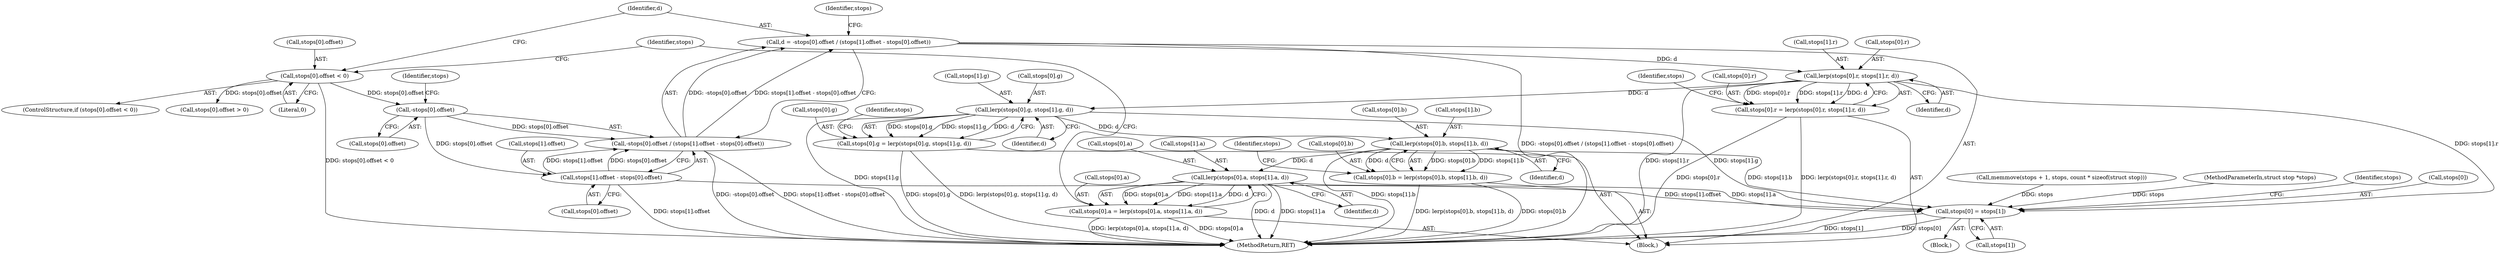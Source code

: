 digraph "0_ghostscript_60dabde18d7fe12b19da8b509bdfee9cc886aafc_2@pointer" {
"1000475" [label="(Call,lerp(stops[0].r, stops[1].r, d))"];
"1000442" [label="(Call,d = -stops[0].offset / (stops[1].offset - stops[0].offset))"];
"1000444" [label="(Call,-stops[0].offset / (stops[1].offset - stops[0].offset))"];
"1000445" [label="(Call,-stops[0].offset)"];
"1000433" [label="(Call,stops[0].offset < 0)"];
"1000451" [label="(Call,stops[1].offset - stops[0].offset)"];
"1000469" [label="(Call,stops[0].r = lerp(stops[0].r, stops[1].r, d))"];
"1000493" [label="(Call,lerp(stops[0].g, stops[1].g, d))"];
"1000487" [label="(Call,stops[0].g = lerp(stops[0].g, stops[1].g, d))"];
"1000511" [label="(Call,lerp(stops[0].b, stops[1].b, d))"];
"1000505" [label="(Call,stops[0].b = lerp(stops[0].b, stops[1].b, d))"];
"1000529" [label="(Call,lerp(stops[0].a, stops[1].a, d))"];
"1000523" [label="(Call,stops[0].a = lerp(stops[0].a, stops[1].a, d))"];
"1000703" [label="(Call,stops[0] = stops[1])"];
"1000481" [label="(Call,stops[1].r)"];
"1000444" [label="(Call,-stops[0].offset / (stops[1].offset - stops[0].offset))"];
"1000439" [label="(Literal,0)"];
"1000512" [label="(Call,stops[0].b)"];
"1000750" [label="(MethodReturn,RET)"];
"1000486" [label="(Identifier,d)"];
"1000445" [label="(Call,-stops[0].offset)"];
"1000490" [label="(Identifier,stops)"];
"1000526" [label="(Identifier,stops)"];
"1000693" [label="(Block,)"];
"1000475" [label="(Call,lerp(stops[0].r, stops[1].r, d))"];
"1000522" [label="(Identifier,d)"];
"1000446" [label="(Call,stops[0].offset)"];
"1000540" [label="(Identifier,d)"];
"1000530" [label="(Call,stops[0].a)"];
"1000545" [label="(Identifier,stops)"];
"1000487" [label="(Call,stops[0].g = lerp(stops[0].g, stops[1].g, d))"];
"1000517" [label="(Call,stops[1].b)"];
"1000499" [label="(Call,stops[1].g)"];
"1000694" [label="(Call,memmove(stops + 1, stops, count * sizeof(struct stop)))"];
"1000505" [label="(Call,stops[0].b = lerp(stops[0].b, stops[1].b, d))"];
"1000443" [label="(Identifier,d)"];
"1000529" [label="(Call,lerp(stops[0].a, stops[1].a, d))"];
"1000504" [label="(Identifier,d)"];
"1000535" [label="(Call,stops[1].a)"];
"1000432" [label="(ControlStructure,if (stops[0].offset < 0))"];
"1000113" [label="(MethodParameterIn,struct stop *stops)"];
"1000457" [label="(Call,stops[0].offset)"];
"1000465" [label="(Identifier,stops)"];
"1000494" [label="(Call,stops[0].g)"];
"1000488" [label="(Call,stops[0].g)"];
"1000452" [label="(Call,stops[1].offset)"];
"1000511" [label="(Call,lerp(stops[0].b, stops[1].b, d))"];
"1000508" [label="(Identifier,stops)"];
"1000707" [label="(Call,stops[1])"];
"1000506" [label="(Call,stops[0].b)"];
"1000433" [label="(Call,stops[0].offset < 0)"];
"1000470" [label="(Call,stops[0].r)"];
"1000476" [label="(Call,stops[0].r)"];
"1000451" [label="(Call,stops[1].offset - stops[0].offset)"];
"1000713" [label="(Identifier,stops)"];
"1000454" [label="(Identifier,stops)"];
"1000493" [label="(Call,lerp(stops[0].g, stops[1].g, d))"];
"1000434" [label="(Call,stops[0].offset)"];
"1000704" [label="(Call,stops[0])"];
"1000469" [label="(Call,stops[0].r = lerp(stops[0].r, stops[1].r, d))"];
"1000440" [label="(Block,)"];
"1000524" [label="(Call,stops[0].a)"];
"1000442" [label="(Call,d = -stops[0].offset / (stops[1].offset - stops[0].offset))"];
"1000703" [label="(Call,stops[0] = stops[1])"];
"1000686" [label="(Call,stops[0].offset > 0)"];
"1000523" [label="(Call,stops[0].a = lerp(stops[0].a, stops[1].a, d))"];
"1000475" -> "1000469"  [label="AST: "];
"1000475" -> "1000486"  [label="CFG: "];
"1000476" -> "1000475"  [label="AST: "];
"1000481" -> "1000475"  [label="AST: "];
"1000486" -> "1000475"  [label="AST: "];
"1000469" -> "1000475"  [label="CFG: "];
"1000475" -> "1000750"  [label="DDG: stops[1].r"];
"1000475" -> "1000469"  [label="DDG: stops[0].r"];
"1000475" -> "1000469"  [label="DDG: stops[1].r"];
"1000475" -> "1000469"  [label="DDG: d"];
"1000442" -> "1000475"  [label="DDG: d"];
"1000475" -> "1000493"  [label="DDG: d"];
"1000475" -> "1000703"  [label="DDG: stops[1].r"];
"1000442" -> "1000440"  [label="AST: "];
"1000442" -> "1000444"  [label="CFG: "];
"1000443" -> "1000442"  [label="AST: "];
"1000444" -> "1000442"  [label="AST: "];
"1000465" -> "1000442"  [label="CFG: "];
"1000442" -> "1000750"  [label="DDG: -stops[0].offset / (stops[1].offset - stops[0].offset)"];
"1000444" -> "1000442"  [label="DDG: -stops[0].offset"];
"1000444" -> "1000442"  [label="DDG: stops[1].offset - stops[0].offset"];
"1000444" -> "1000451"  [label="CFG: "];
"1000445" -> "1000444"  [label="AST: "];
"1000451" -> "1000444"  [label="AST: "];
"1000444" -> "1000750"  [label="DDG: -stops[0].offset"];
"1000444" -> "1000750"  [label="DDG: stops[1].offset - stops[0].offset"];
"1000445" -> "1000444"  [label="DDG: stops[0].offset"];
"1000451" -> "1000444"  [label="DDG: stops[1].offset"];
"1000451" -> "1000444"  [label="DDG: stops[0].offset"];
"1000445" -> "1000446"  [label="CFG: "];
"1000446" -> "1000445"  [label="AST: "];
"1000454" -> "1000445"  [label="CFG: "];
"1000433" -> "1000445"  [label="DDG: stops[0].offset"];
"1000445" -> "1000451"  [label="DDG: stops[0].offset"];
"1000433" -> "1000432"  [label="AST: "];
"1000433" -> "1000439"  [label="CFG: "];
"1000434" -> "1000433"  [label="AST: "];
"1000439" -> "1000433"  [label="AST: "];
"1000443" -> "1000433"  [label="CFG: "];
"1000545" -> "1000433"  [label="CFG: "];
"1000433" -> "1000750"  [label="DDG: stops[0].offset < 0"];
"1000433" -> "1000686"  [label="DDG: stops[0].offset"];
"1000451" -> "1000457"  [label="CFG: "];
"1000452" -> "1000451"  [label="AST: "];
"1000457" -> "1000451"  [label="AST: "];
"1000451" -> "1000750"  [label="DDG: stops[1].offset"];
"1000451" -> "1000703"  [label="DDG: stops[1].offset"];
"1000469" -> "1000440"  [label="AST: "];
"1000470" -> "1000469"  [label="AST: "];
"1000490" -> "1000469"  [label="CFG: "];
"1000469" -> "1000750"  [label="DDG: lerp(stops[0].r, stops[1].r, d)"];
"1000469" -> "1000750"  [label="DDG: stops[0].r"];
"1000493" -> "1000487"  [label="AST: "];
"1000493" -> "1000504"  [label="CFG: "];
"1000494" -> "1000493"  [label="AST: "];
"1000499" -> "1000493"  [label="AST: "];
"1000504" -> "1000493"  [label="AST: "];
"1000487" -> "1000493"  [label="CFG: "];
"1000493" -> "1000750"  [label="DDG: stops[1].g"];
"1000493" -> "1000487"  [label="DDG: stops[0].g"];
"1000493" -> "1000487"  [label="DDG: stops[1].g"];
"1000493" -> "1000487"  [label="DDG: d"];
"1000493" -> "1000511"  [label="DDG: d"];
"1000493" -> "1000703"  [label="DDG: stops[1].g"];
"1000487" -> "1000440"  [label="AST: "];
"1000488" -> "1000487"  [label="AST: "];
"1000508" -> "1000487"  [label="CFG: "];
"1000487" -> "1000750"  [label="DDG: stops[0].g"];
"1000487" -> "1000750"  [label="DDG: lerp(stops[0].g, stops[1].g, d)"];
"1000511" -> "1000505"  [label="AST: "];
"1000511" -> "1000522"  [label="CFG: "];
"1000512" -> "1000511"  [label="AST: "];
"1000517" -> "1000511"  [label="AST: "];
"1000522" -> "1000511"  [label="AST: "];
"1000505" -> "1000511"  [label="CFG: "];
"1000511" -> "1000750"  [label="DDG: stops[1].b"];
"1000511" -> "1000505"  [label="DDG: stops[0].b"];
"1000511" -> "1000505"  [label="DDG: stops[1].b"];
"1000511" -> "1000505"  [label="DDG: d"];
"1000511" -> "1000529"  [label="DDG: d"];
"1000511" -> "1000703"  [label="DDG: stops[1].b"];
"1000505" -> "1000440"  [label="AST: "];
"1000506" -> "1000505"  [label="AST: "];
"1000526" -> "1000505"  [label="CFG: "];
"1000505" -> "1000750"  [label="DDG: stops[0].b"];
"1000505" -> "1000750"  [label="DDG: lerp(stops[0].b, stops[1].b, d)"];
"1000529" -> "1000523"  [label="AST: "];
"1000529" -> "1000540"  [label="CFG: "];
"1000530" -> "1000529"  [label="AST: "];
"1000535" -> "1000529"  [label="AST: "];
"1000540" -> "1000529"  [label="AST: "];
"1000523" -> "1000529"  [label="CFG: "];
"1000529" -> "1000750"  [label="DDG: d"];
"1000529" -> "1000750"  [label="DDG: stops[1].a"];
"1000529" -> "1000523"  [label="DDG: stops[0].a"];
"1000529" -> "1000523"  [label="DDG: stops[1].a"];
"1000529" -> "1000523"  [label="DDG: d"];
"1000529" -> "1000703"  [label="DDG: stops[1].a"];
"1000523" -> "1000440"  [label="AST: "];
"1000524" -> "1000523"  [label="AST: "];
"1000545" -> "1000523"  [label="CFG: "];
"1000523" -> "1000750"  [label="DDG: stops[0].a"];
"1000523" -> "1000750"  [label="DDG: lerp(stops[0].a, stops[1].a, d)"];
"1000703" -> "1000693"  [label="AST: "];
"1000703" -> "1000707"  [label="CFG: "];
"1000704" -> "1000703"  [label="AST: "];
"1000707" -> "1000703"  [label="AST: "];
"1000713" -> "1000703"  [label="CFG: "];
"1000703" -> "1000750"  [label="DDG: stops[1]"];
"1000703" -> "1000750"  [label="DDG: stops[0]"];
"1000694" -> "1000703"  [label="DDG: stops"];
"1000113" -> "1000703"  [label="DDG: stops"];
}
